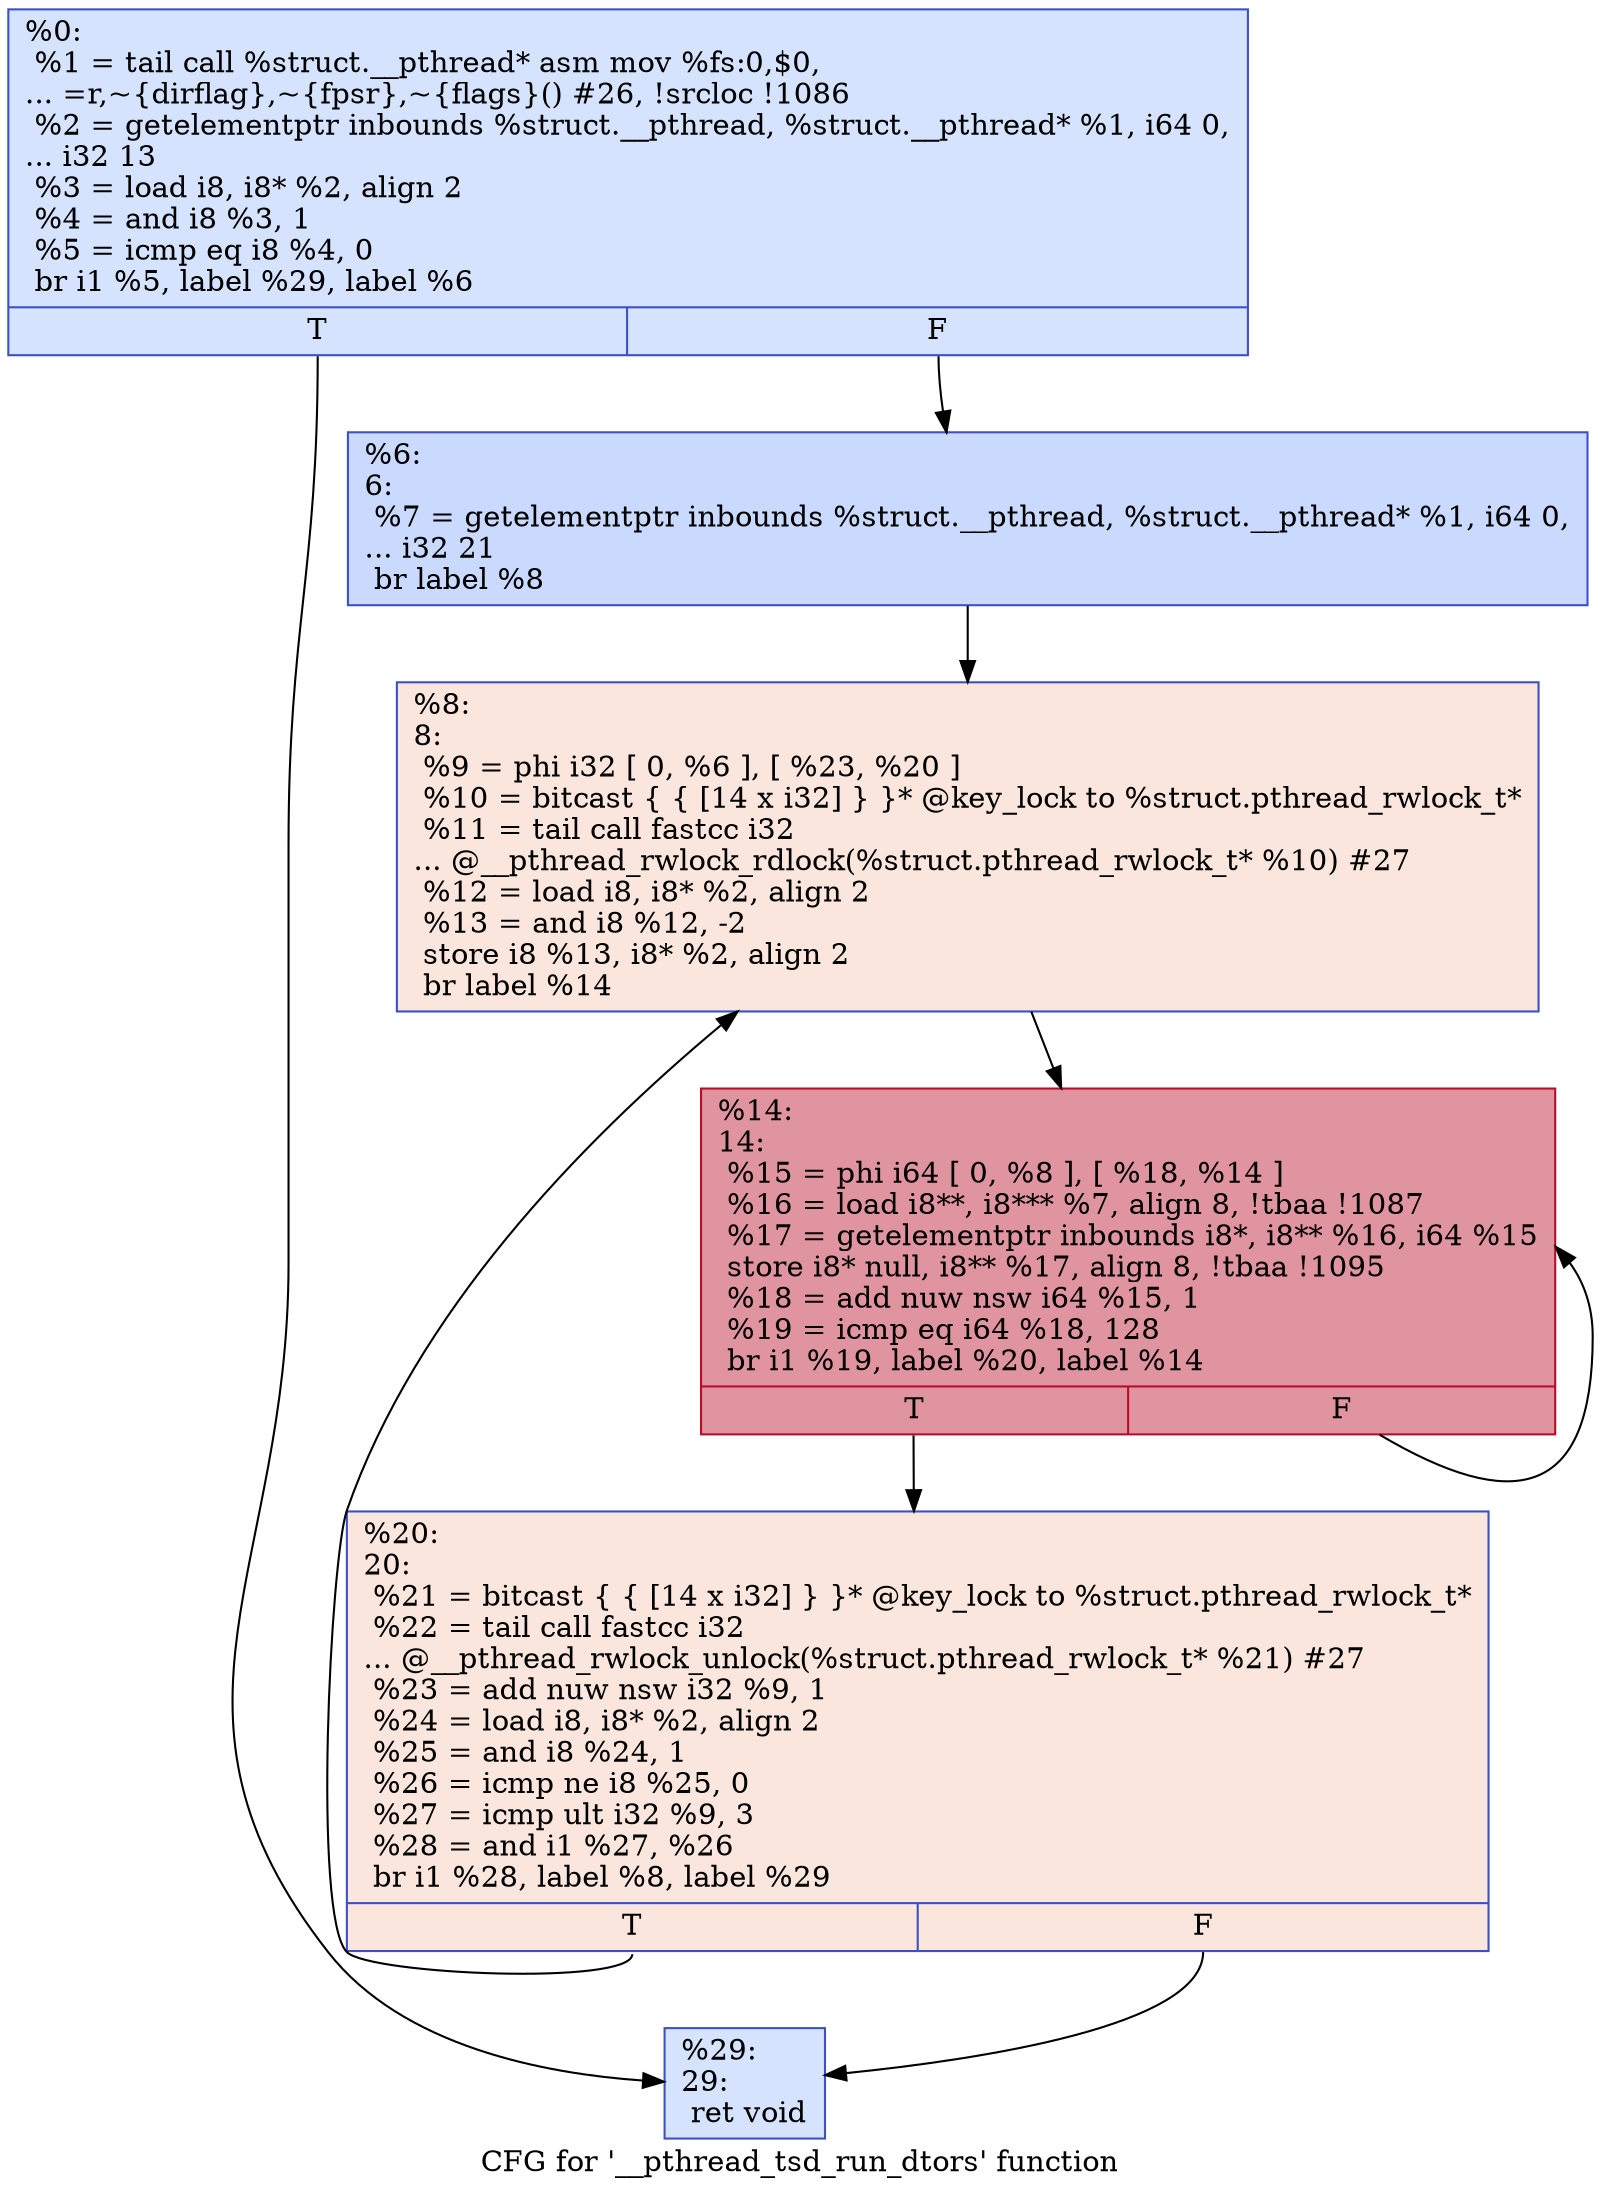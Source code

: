 digraph "CFG for '__pthread_tsd_run_dtors' function" {
	label="CFG for '__pthread_tsd_run_dtors' function";

	Node0x241b1b0 [shape=record,color="#3d50c3ff", style=filled, fillcolor="#a1c0ff70",label="{%0:\l  %1 = tail call %struct.__pthread* asm mov %fs:0,$0,\l... =r,~\{dirflag\},~\{fpsr\},~\{flags\}() #26, !srcloc !1086\l  %2 = getelementptr inbounds %struct.__pthread, %struct.__pthread* %1, i64 0,\l... i32 13\l  %3 = load i8, i8* %2, align 2\l  %4 = and i8 %3, 1\l  %5 = icmp eq i8 %4, 0\l  br i1 %5, label %29, label %6\l|{<s0>T|<s1>F}}"];
	Node0x241b1b0:s0 -> Node0x241b380;
	Node0x241b1b0:s1 -> Node0x241b240;
	Node0x241b240 [shape=record,color="#3d50c3ff", style=filled, fillcolor="#88abfd70",label="{%6:\l6:                                                \l  %7 = getelementptr inbounds %struct.__pthread, %struct.__pthread* %1, i64 0,\l... i32 21\l  br label %8\l}"];
	Node0x241b240 -> Node0x241b290;
	Node0x241b290 [shape=record,color="#3d50c3ff", style=filled, fillcolor="#f3c7b170",label="{%8:\l8:                                                \l  %9 = phi i32 [ 0, %6 ], [ %23, %20 ]\l  %10 = bitcast \{ \{ [14 x i32] \} \}* @key_lock to %struct.pthread_rwlock_t*\l  %11 = tail call fastcc i32\l... @__pthread_rwlock_rdlock(%struct.pthread_rwlock_t* %10) #27\l  %12 = load i8, i8* %2, align 2\l  %13 = and i8 %12, -2\l  store i8 %13, i8* %2, align 2\l  br label %14\l}"];
	Node0x241b290 -> Node0x241b2e0;
	Node0x241b2e0 [shape=record,color="#b70d28ff", style=filled, fillcolor="#b70d2870",label="{%14:\l14:                                               \l  %15 = phi i64 [ 0, %8 ], [ %18, %14 ]\l  %16 = load i8**, i8*** %7, align 8, !tbaa !1087\l  %17 = getelementptr inbounds i8*, i8** %16, i64 %15\l  store i8* null, i8** %17, align 8, !tbaa !1095\l  %18 = add nuw nsw i64 %15, 1\l  %19 = icmp eq i64 %18, 128\l  br i1 %19, label %20, label %14\l|{<s0>T|<s1>F}}"];
	Node0x241b2e0:s0 -> Node0x241b330;
	Node0x241b2e0:s1 -> Node0x241b2e0;
	Node0x241b330 [shape=record,color="#3d50c3ff", style=filled, fillcolor="#f3c7b170",label="{%20:\l20:                                               \l  %21 = bitcast \{ \{ [14 x i32] \} \}* @key_lock to %struct.pthread_rwlock_t*\l  %22 = tail call fastcc i32\l... @__pthread_rwlock_unlock(%struct.pthread_rwlock_t* %21) #27\l  %23 = add nuw nsw i32 %9, 1\l  %24 = load i8, i8* %2, align 2\l  %25 = and i8 %24, 1\l  %26 = icmp ne i8 %25, 0\l  %27 = icmp ult i32 %9, 3\l  %28 = and i1 %27, %26\l  br i1 %28, label %8, label %29\l|{<s0>T|<s1>F}}"];
	Node0x241b330:s0 -> Node0x241b290;
	Node0x241b330:s1 -> Node0x241b380;
	Node0x241b380 [shape=record,color="#3d50c3ff", style=filled, fillcolor="#a1c0ff70",label="{%29:\l29:                                               \l  ret void\l}"];
}
